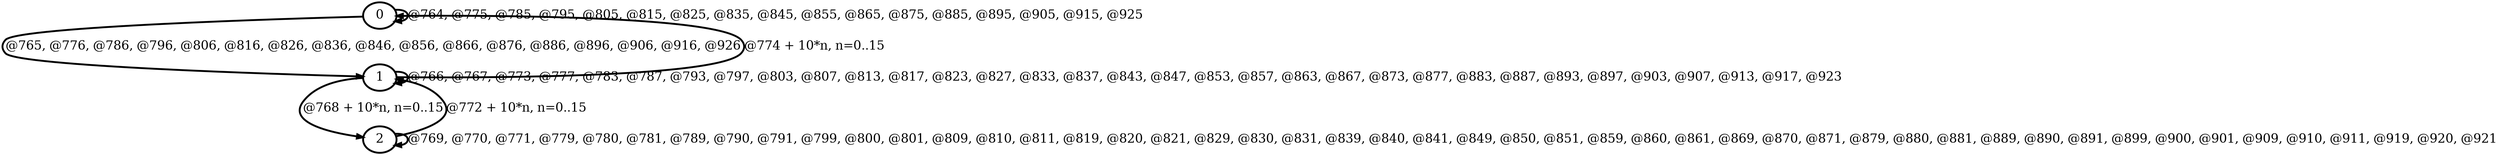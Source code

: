 digraph G {
        node [style=rounded, penwidth=3, fontsize=20, shape=oval];
        "0" -> "0" [label="@764, @775, @785, @795, @805, @815, @825, @835, @845, @855, @865, @875, @885, @895, @905, @915, @925", color=black,arrowsize=1,style=bold,penwidth=3,fontsize=20];
"0" -> "1" [label="@765, @776, @786, @796, @806, @816, @826, @836, @846, @856, @866, @876, @886, @896, @906, @916, @926", color=black,arrowsize=1,style=bold,penwidth=3,fontsize=20];
"1" -> "1" [label="@766, @767, @773, @777, @783, @787, @793, @797, @803, @807, @813, @817, @823, @827, @833, @837, @843, @847, @853, @857, @863, @867, @873, @877, @883, @887, @893, @897, @903, @907, @913, @917, @923", color=black,arrowsize=1,style=bold,penwidth=3,fontsize=20];
"1" -> "2" [label="@768 + 10*n, n=0..15", color=black,arrowsize=1,style=bold,penwidth=3,fontsize=20];
"2" -> "2" [label="@769, @770, @771, @779, @780, @781, @789, @790, @791, @799, @800, @801, @809, @810, @811, @819, @820, @821, @829, @830, @831, @839, @840, @841, @849, @850, @851, @859, @860, @861, @869, @870, @871, @879, @880, @881, @889, @890, @891, @899, @900, @901, @909, @910, @911, @919, @920, @921", color=black,arrowsize=1,style=bold,penwidth=3,fontsize=20];
"2" -> "1" [label="@772 + 10*n, n=0..15", color=black,arrowsize=1,style=bold,penwidth=3,fontsize=20];
"1" -> "0" [label="@774 + 10*n, n=0..15", color=black,arrowsize=1,style=bold,penwidth=3,fontsize=20];
}
